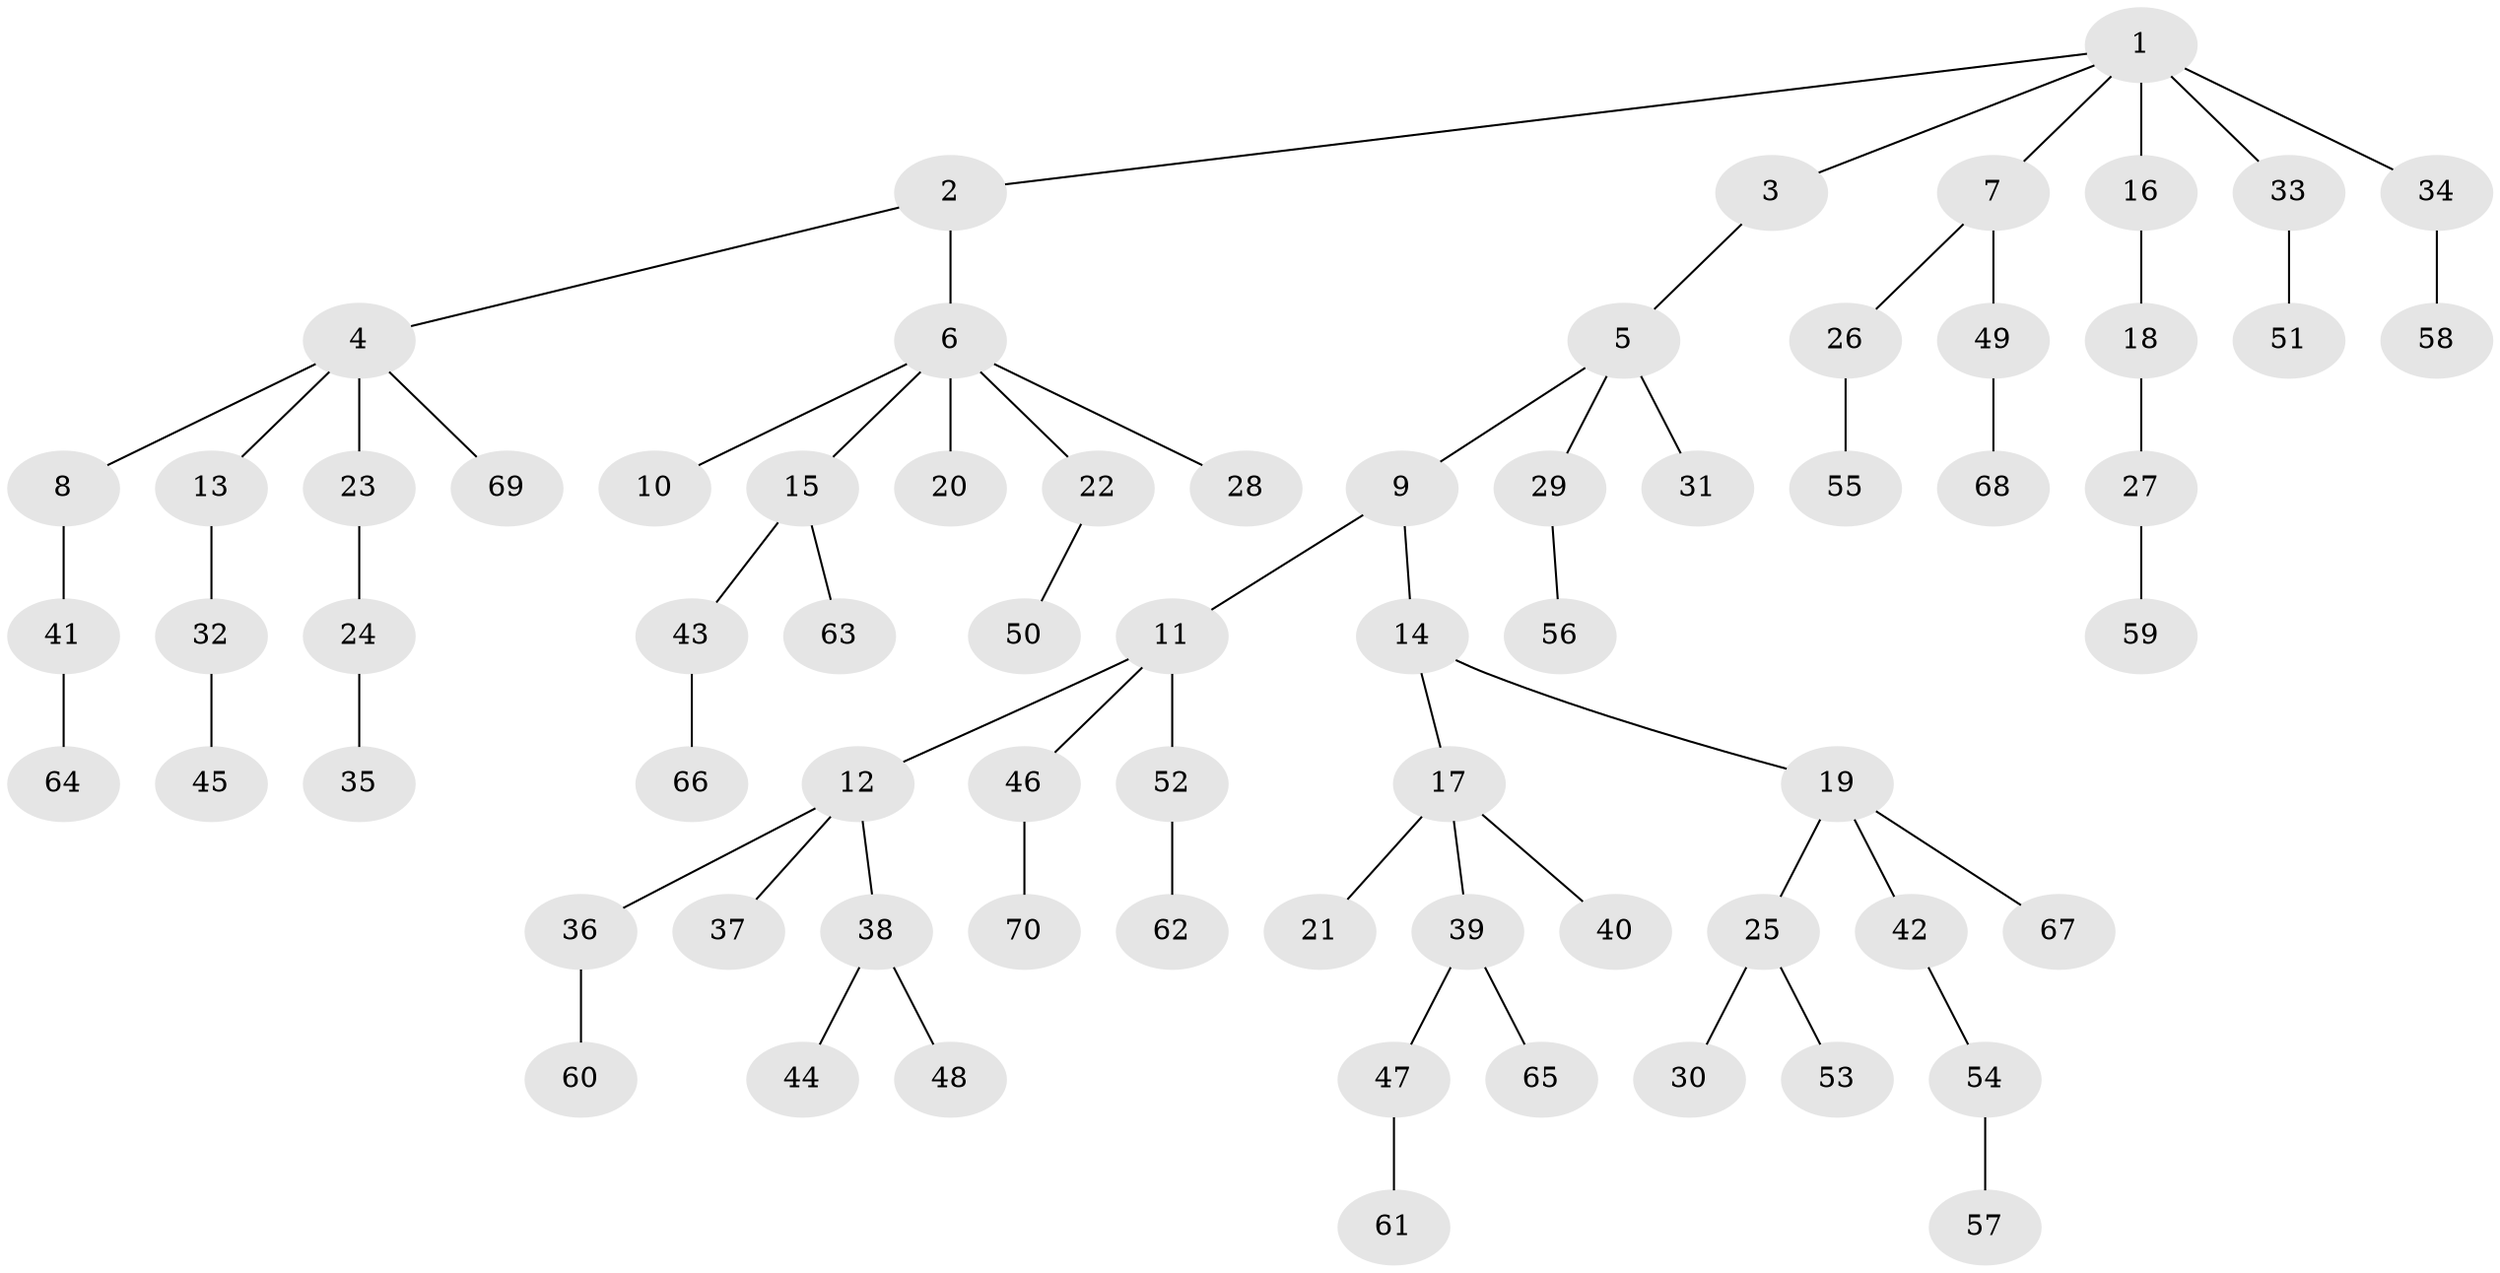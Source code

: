 // original degree distribution, {8: 0.007246376811594203, 6: 0.021739130434782608, 3: 0.12318840579710146, 5: 0.043478260869565216, 4: 0.050724637681159424, 2: 0.2536231884057971, 1: 0.5}
// Generated by graph-tools (version 1.1) at 2025/36/03/09/25 02:36:40]
// undirected, 70 vertices, 69 edges
graph export_dot {
graph [start="1"]
  node [color=gray90,style=filled];
  1;
  2;
  3;
  4;
  5;
  6;
  7;
  8;
  9;
  10;
  11;
  12;
  13;
  14;
  15;
  16;
  17;
  18;
  19;
  20;
  21;
  22;
  23;
  24;
  25;
  26;
  27;
  28;
  29;
  30;
  31;
  32;
  33;
  34;
  35;
  36;
  37;
  38;
  39;
  40;
  41;
  42;
  43;
  44;
  45;
  46;
  47;
  48;
  49;
  50;
  51;
  52;
  53;
  54;
  55;
  56;
  57;
  58;
  59;
  60;
  61;
  62;
  63;
  64;
  65;
  66;
  67;
  68;
  69;
  70;
  1 -- 2 [weight=1.0];
  1 -- 3 [weight=1.0];
  1 -- 7 [weight=1.0];
  1 -- 16 [weight=2.0];
  1 -- 33 [weight=1.0];
  1 -- 34 [weight=1.0];
  2 -- 4 [weight=1.0];
  2 -- 6 [weight=3.0];
  3 -- 5 [weight=1.0];
  4 -- 8 [weight=1.0];
  4 -- 13 [weight=1.0];
  4 -- 23 [weight=1.0];
  4 -- 69 [weight=1.0];
  5 -- 9 [weight=1.0];
  5 -- 29 [weight=1.0];
  5 -- 31 [weight=1.0];
  6 -- 10 [weight=1.0];
  6 -- 15 [weight=1.0];
  6 -- 20 [weight=1.0];
  6 -- 22 [weight=1.0];
  6 -- 28 [weight=1.0];
  7 -- 26 [weight=1.0];
  7 -- 49 [weight=1.0];
  8 -- 41 [weight=1.0];
  9 -- 11 [weight=1.0];
  9 -- 14 [weight=1.0];
  11 -- 12 [weight=1.0];
  11 -- 46 [weight=1.0];
  11 -- 52 [weight=1.0];
  12 -- 36 [weight=1.0];
  12 -- 37 [weight=1.0];
  12 -- 38 [weight=1.0];
  13 -- 32 [weight=1.0];
  14 -- 17 [weight=1.0];
  14 -- 19 [weight=1.0];
  15 -- 43 [weight=1.0];
  15 -- 63 [weight=1.0];
  16 -- 18 [weight=1.0];
  17 -- 21 [weight=1.0];
  17 -- 39 [weight=1.0];
  17 -- 40 [weight=1.0];
  18 -- 27 [weight=1.0];
  19 -- 25 [weight=1.0];
  19 -- 42 [weight=1.0];
  19 -- 67 [weight=1.0];
  22 -- 50 [weight=1.0];
  23 -- 24 [weight=2.0];
  24 -- 35 [weight=1.0];
  25 -- 30 [weight=2.0];
  25 -- 53 [weight=1.0];
  26 -- 55 [weight=1.0];
  27 -- 59 [weight=1.0];
  29 -- 56 [weight=1.0];
  32 -- 45 [weight=1.0];
  33 -- 51 [weight=1.0];
  34 -- 58 [weight=1.0];
  36 -- 60 [weight=1.0];
  38 -- 44 [weight=1.0];
  38 -- 48 [weight=1.0];
  39 -- 47 [weight=1.0];
  39 -- 65 [weight=1.0];
  41 -- 64 [weight=1.0];
  42 -- 54 [weight=1.0];
  43 -- 66 [weight=1.0];
  46 -- 70 [weight=1.0];
  47 -- 61 [weight=1.0];
  49 -- 68 [weight=1.0];
  52 -- 62 [weight=1.0];
  54 -- 57 [weight=1.0];
}
